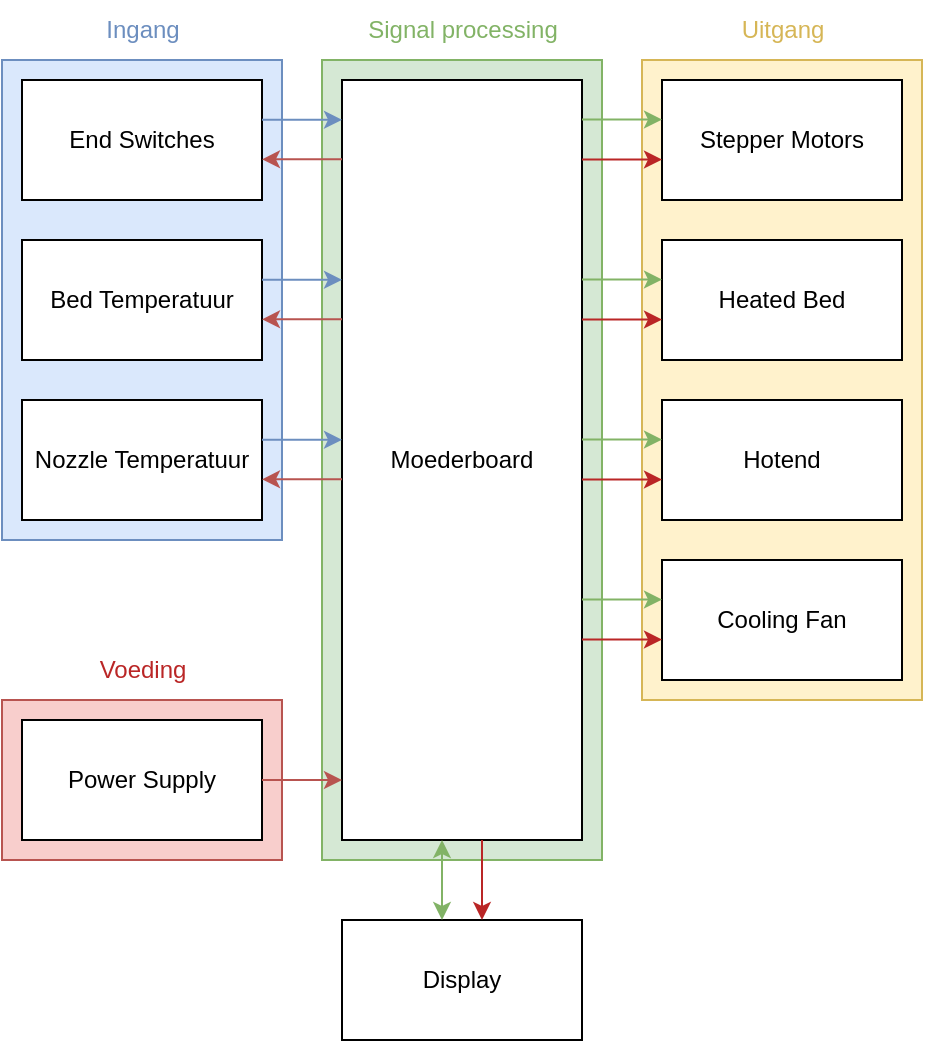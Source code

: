 <mxfile version="24.2.5" type="device">
  <diagram name="Page-1" id="vUU_emN7yJcRc83myupm">
    <mxGraphModel dx="915" dy="823" grid="1" gridSize="10" guides="1" tooltips="1" connect="1" arrows="1" fold="1" page="1" pageScale="1" pageWidth="850" pageHeight="1100" math="0" shadow="0">
      <root>
        <mxCell id="0" />
        <mxCell id="1" parent="0" />
        <mxCell id="mRZGWi-5gKAARmWrkxuo-20" value="" style="rounded=0;whiteSpace=wrap;html=1;fillColor=#fff2cc;strokeColor=#d6b656;" vertex="1" parent="1">
          <mxGeometry x="490" y="310" width="140" height="320" as="geometry" />
        </mxCell>
        <mxCell id="Rs3vqMYlcIc5PFBU7NeD-32" value="" style="rounded=0;whiteSpace=wrap;html=1;fillColor=#d5e8d4;strokeColor=#82b366;" parent="1" vertex="1">
          <mxGeometry x="330" y="310" width="140" height="400" as="geometry" />
        </mxCell>
        <mxCell id="Rs3vqMYlcIc5PFBU7NeD-30" value="" style="rounded=0;whiteSpace=wrap;html=1;fillColor=#f8cecc;strokeColor=#b85450;direction=west;" parent="1" vertex="1">
          <mxGeometry x="170" y="630" width="140" height="80" as="geometry" />
        </mxCell>
        <mxCell id="Rs3vqMYlcIc5PFBU7NeD-1" value="" style="rounded=0;whiteSpace=wrap;html=1;fillColor=#dae8fc;strokeColor=#6c8ebf;" parent="1" vertex="1">
          <mxGeometry x="170" y="310" width="140" height="240" as="geometry" />
        </mxCell>
        <mxCell id="WBjCWTKnr4wZ1udg9dOo-3" value="End Switches" style="rounded=0;whiteSpace=wrap;html=1;" parent="1" vertex="1">
          <mxGeometry x="180" y="320" width="120" height="60" as="geometry" />
        </mxCell>
        <mxCell id="WBjCWTKnr4wZ1udg9dOo-4" value="Bed Temperatuur" style="rounded=0;whiteSpace=wrap;html=1;" parent="1" vertex="1">
          <mxGeometry x="180" y="400" width="120" height="60" as="geometry" />
        </mxCell>
        <mxCell id="WBjCWTKnr4wZ1udg9dOo-5" value="Power Supply" style="rounded=0;whiteSpace=wrap;html=1;direction=west;" parent="1" vertex="1">
          <mxGeometry x="180" y="640" width="120" height="60" as="geometry" />
        </mxCell>
        <mxCell id="WBjCWTKnr4wZ1udg9dOo-6" value="Stepper Motors" style="rounded=0;whiteSpace=wrap;html=1;" parent="1" vertex="1">
          <mxGeometry x="500" y="320" width="120" height="60" as="geometry" />
        </mxCell>
        <mxCell id="WBjCWTKnr4wZ1udg9dOo-8" value="Moederboard" style="rounded=0;whiteSpace=wrap;html=1;" parent="1" vertex="1">
          <mxGeometry x="340" y="320" width="120" height="380" as="geometry" />
        </mxCell>
        <mxCell id="WBjCWTKnr4wZ1udg9dOo-11" value="Display" style="rounded=0;whiteSpace=wrap;html=1;" parent="1" vertex="1">
          <mxGeometry x="340" y="740" width="120" height="60" as="geometry" />
        </mxCell>
        <mxCell id="WBjCWTKnr4wZ1udg9dOo-12" value="Nozzle Temperatuur" style="rounded=0;whiteSpace=wrap;html=1;" parent="1" vertex="1">
          <mxGeometry x="180" y="480" width="120" height="60" as="geometry" />
        </mxCell>
        <mxCell id="Rs3vqMYlcIc5PFBU7NeD-2" value="&lt;font color=&quot;#6c8ebf&quot;&gt;Ingang&lt;/font&gt;" style="text;html=1;align=center;verticalAlign=middle;resizable=0;points=[];autosize=1;strokeColor=none;fillColor=none;" parent="1" vertex="1">
          <mxGeometry x="210" y="280" width="60" height="30" as="geometry" />
        </mxCell>
        <mxCell id="Rs3vqMYlcIc5PFBU7NeD-8" value="" style="endArrow=classic;html=1;rounded=0;strokeColor=#b85450;" parent="1" edge="1">
          <mxGeometry width="50" height="50" relative="1" as="geometry">
            <mxPoint x="340" y="359.64" as="sourcePoint" />
            <mxPoint x="300" y="359.64" as="targetPoint" />
          </mxGeometry>
        </mxCell>
        <mxCell id="Rs3vqMYlcIc5PFBU7NeD-11" value="" style="endArrow=classic;html=1;rounded=0;strokeColor=#6c8ebf;" parent="1" edge="1">
          <mxGeometry width="50" height="50" relative="1" as="geometry">
            <mxPoint x="300" y="339.88" as="sourcePoint" />
            <mxPoint x="340" y="339.88" as="targetPoint" />
          </mxGeometry>
        </mxCell>
        <mxCell id="Rs3vqMYlcIc5PFBU7NeD-12" value="" style="endArrow=classic;html=1;rounded=0;strokeColor=#b85450;" parent="1" edge="1">
          <mxGeometry width="50" height="50" relative="1" as="geometry">
            <mxPoint x="340" y="439.64" as="sourcePoint" />
            <mxPoint x="300" y="439.64" as="targetPoint" />
          </mxGeometry>
        </mxCell>
        <mxCell id="Rs3vqMYlcIc5PFBU7NeD-13" value="" style="endArrow=classic;html=1;rounded=0;strokeColor=#6c8ebf;" parent="1" edge="1">
          <mxGeometry width="50" height="50" relative="1" as="geometry">
            <mxPoint x="300" y="419.88" as="sourcePoint" />
            <mxPoint x="340" y="419.88" as="targetPoint" />
          </mxGeometry>
        </mxCell>
        <mxCell id="Rs3vqMYlcIc5PFBU7NeD-14" value="" style="endArrow=classic;html=1;rounded=0;strokeColor=#b85450;" parent="1" edge="1">
          <mxGeometry width="50" height="50" relative="1" as="geometry">
            <mxPoint x="340" y="519.64" as="sourcePoint" />
            <mxPoint x="300" y="519.64" as="targetPoint" />
          </mxGeometry>
        </mxCell>
        <mxCell id="Rs3vqMYlcIc5PFBU7NeD-15" value="" style="endArrow=classic;html=1;rounded=0;strokeColor=#6c8ebf;" parent="1" edge="1">
          <mxGeometry width="50" height="50" relative="1" as="geometry">
            <mxPoint x="300" y="499.88" as="sourcePoint" />
            <mxPoint x="340" y="499.88" as="targetPoint" />
          </mxGeometry>
        </mxCell>
        <mxCell id="Rs3vqMYlcIc5PFBU7NeD-24" value="" style="endArrow=classic;html=1;rounded=0;strokeColor=#b85450;" parent="1" edge="1">
          <mxGeometry width="50" height="50" relative="1" as="geometry">
            <mxPoint x="300" y="670" as="sourcePoint" />
            <mxPoint x="340" y="670" as="targetPoint" />
          </mxGeometry>
        </mxCell>
        <mxCell id="Rs3vqMYlcIc5PFBU7NeD-31" value="&lt;font color=&quot;#ba2626&quot;&gt;Voeding&lt;/font&gt;" style="text;html=1;align=center;verticalAlign=middle;resizable=0;points=[];autosize=1;strokeColor=none;fillColor=none;" parent="1" vertex="1">
          <mxGeometry x="205" y="600" width="70" height="30" as="geometry" />
        </mxCell>
        <mxCell id="Rs3vqMYlcIc5PFBU7NeD-33" value="&lt;font color=&quot;#82b366&quot;&gt;Signal processing&lt;/font&gt;" style="text;html=1;align=center;verticalAlign=middle;resizable=0;points=[];autosize=1;strokeColor=none;fillColor=none;" parent="1" vertex="1">
          <mxGeometry x="340" y="280" width="120" height="30" as="geometry" />
        </mxCell>
        <mxCell id="mRZGWi-5gKAARmWrkxuo-7" value="Heated Bed" style="rounded=0;whiteSpace=wrap;html=1;" vertex="1" parent="1">
          <mxGeometry x="500" y="400" width="120" height="60" as="geometry" />
        </mxCell>
        <mxCell id="mRZGWi-5gKAARmWrkxuo-8" value="Hotend" style="rounded=0;whiteSpace=wrap;html=1;" vertex="1" parent="1">
          <mxGeometry x="500" y="480" width="120" height="60" as="geometry" />
        </mxCell>
        <mxCell id="mRZGWi-5gKAARmWrkxuo-9" value="Cooling Fan" style="rounded=0;whiteSpace=wrap;html=1;" vertex="1" parent="1">
          <mxGeometry x="500" y="560" width="120" height="60" as="geometry" />
        </mxCell>
        <mxCell id="mRZGWi-5gKAARmWrkxuo-11" value="" style="endArrow=classic;html=1;rounded=0;strokeColor=#82b366;" edge="1" parent="1">
          <mxGeometry width="50" height="50" relative="1" as="geometry">
            <mxPoint x="460" y="339.76" as="sourcePoint" />
            <mxPoint x="500" y="339.76" as="targetPoint" />
          </mxGeometry>
        </mxCell>
        <mxCell id="mRZGWi-5gKAARmWrkxuo-12" value="" style="endArrow=classic;html=1;rounded=0;strokeColor=#ba2626;" edge="1" parent="1">
          <mxGeometry width="50" height="50" relative="1" as="geometry">
            <mxPoint x="460" y="359.76" as="sourcePoint" />
            <mxPoint x="500" y="359.76" as="targetPoint" />
          </mxGeometry>
        </mxCell>
        <mxCell id="mRZGWi-5gKAARmWrkxuo-13" value="" style="endArrow=classic;html=1;rounded=0;strokeColor=#82b366;" edge="1" parent="1">
          <mxGeometry width="50" height="50" relative="1" as="geometry">
            <mxPoint x="460" y="419.76" as="sourcePoint" />
            <mxPoint x="500" y="419.76" as="targetPoint" />
          </mxGeometry>
        </mxCell>
        <mxCell id="mRZGWi-5gKAARmWrkxuo-14" value="" style="endArrow=classic;html=1;rounded=0;strokeColor=#ba2626;" edge="1" parent="1">
          <mxGeometry width="50" height="50" relative="1" as="geometry">
            <mxPoint x="460" y="439.76" as="sourcePoint" />
            <mxPoint x="500" y="439.76" as="targetPoint" />
          </mxGeometry>
        </mxCell>
        <mxCell id="mRZGWi-5gKAARmWrkxuo-15" value="" style="endArrow=classic;html=1;rounded=0;strokeColor=#82b366;" edge="1" parent="1">
          <mxGeometry width="50" height="50" relative="1" as="geometry">
            <mxPoint x="460" y="499.76" as="sourcePoint" />
            <mxPoint x="500" y="499.76" as="targetPoint" />
          </mxGeometry>
        </mxCell>
        <mxCell id="mRZGWi-5gKAARmWrkxuo-16" value="" style="endArrow=classic;html=1;rounded=0;strokeColor=#ba2626;" edge="1" parent="1">
          <mxGeometry width="50" height="50" relative="1" as="geometry">
            <mxPoint x="460" y="519.76" as="sourcePoint" />
            <mxPoint x="500" y="519.76" as="targetPoint" />
          </mxGeometry>
        </mxCell>
        <mxCell id="mRZGWi-5gKAARmWrkxuo-17" value="" style="endArrow=classic;html=1;rounded=0;strokeColor=#82b366;" edge="1" parent="1">
          <mxGeometry width="50" height="50" relative="1" as="geometry">
            <mxPoint x="460" y="579.76" as="sourcePoint" />
            <mxPoint x="500" y="579.76" as="targetPoint" />
          </mxGeometry>
        </mxCell>
        <mxCell id="mRZGWi-5gKAARmWrkxuo-18" value="" style="endArrow=classic;html=1;rounded=0;strokeColor=#ba2626;" edge="1" parent="1">
          <mxGeometry width="50" height="50" relative="1" as="geometry">
            <mxPoint x="460" y="599.76" as="sourcePoint" />
            <mxPoint x="500" y="599.76" as="targetPoint" />
          </mxGeometry>
        </mxCell>
        <mxCell id="mRZGWi-5gKAARmWrkxuo-21" value="&lt;font&gt;Uitgang&lt;/font&gt;" style="text;html=1;align=center;verticalAlign=middle;resizable=0;points=[];autosize=1;strokeColor=none;fillColor=none;fontColor=#d6b656;" vertex="1" parent="1">
          <mxGeometry x="530" y="280" width="60" height="30" as="geometry" />
        </mxCell>
        <mxCell id="mRZGWi-5gKAARmWrkxuo-22" value="" style="endArrow=classic;startArrow=classic;html=1;rounded=0;exitX=0.5;exitY=0;exitDx=0;exitDy=0;entryX=0.5;entryY=1;entryDx=0;entryDy=0;fontColor=#82b366;strokeColor=#82b366;" edge="1" parent="1">
          <mxGeometry width="50" height="50" relative="1" as="geometry">
            <mxPoint x="390" y="740" as="sourcePoint" />
            <mxPoint x="390" y="700" as="targetPoint" />
          </mxGeometry>
        </mxCell>
        <mxCell id="mRZGWi-5gKAARmWrkxuo-23" value="" style="endArrow=classic;html=1;rounded=0;strokeColor=#ba2626;" edge="1" parent="1">
          <mxGeometry width="50" height="50" relative="1" as="geometry">
            <mxPoint x="410" y="700" as="sourcePoint" />
            <mxPoint x="410" y="740" as="targetPoint" />
          </mxGeometry>
        </mxCell>
      </root>
    </mxGraphModel>
  </diagram>
</mxfile>
